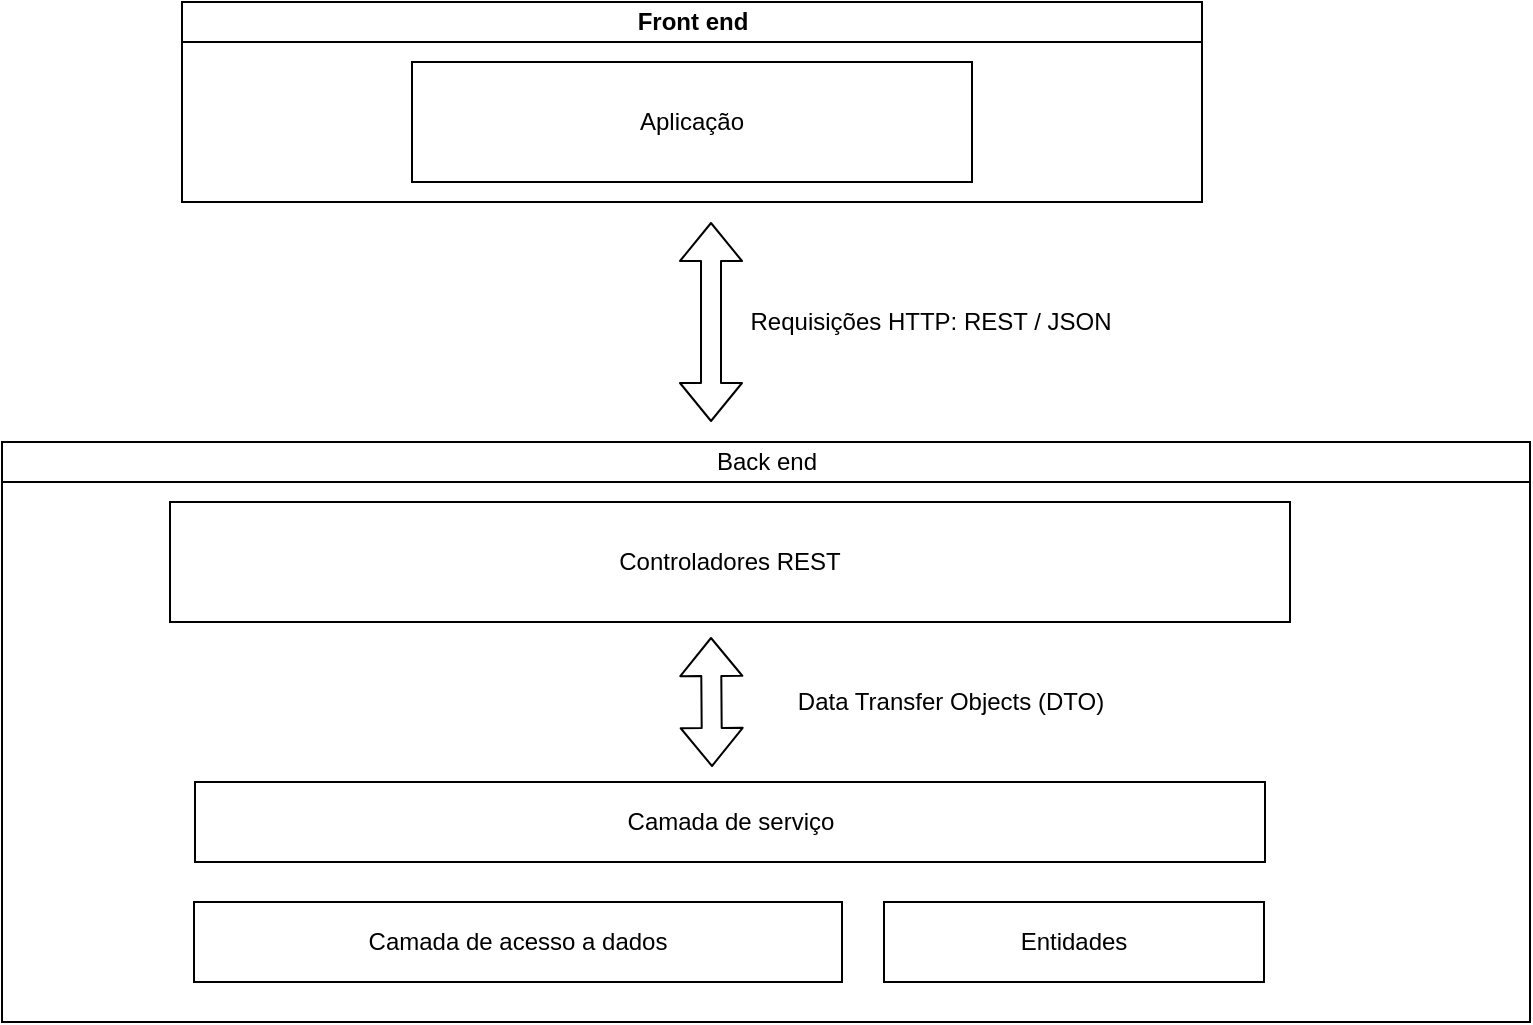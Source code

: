 <mxfile version="14.9.6" type="device"><diagram id="prtHgNgQTEPvFCAcTncT" name="Page-1"><mxGraphModel dx="868" dy="510" grid="1" gridSize="10" guides="1" tooltips="1" connect="1" arrows="1" fold="1" page="1" pageScale="1" pageWidth="827" pageHeight="1169" math="0" shadow="0"><root><mxCell id="0"/><mxCell id="1" parent="0"/><mxCell id="dNxyNK7c78bLwvsdeMH5-11" value="Back end" style="swimlane;html=1;startSize=20;horizontal=1;containerType=tree;glass=0;fontStyle=0" parent="1" vertex="1"><mxGeometry x="50" y="240" width="764" height="290" as="geometry"><mxRectangle x="40" y="170" width="80" height="20" as="alternateBounds"/></mxGeometry></mxCell><mxCell id="H5o-s4Dw873wgM3RnlsM-8" value="Controladores REST" style="whiteSpace=wrap;html=1;" vertex="1" parent="dNxyNK7c78bLwvsdeMH5-11"><mxGeometry x="84" y="30" width="560" height="60" as="geometry"/></mxCell><mxCell id="H5o-s4Dw873wgM3RnlsM-9" value="" style="shape=flexArrow;endArrow=classic;startArrow=classic;html=1;" edge="1" parent="dNxyNK7c78bLwvsdeMH5-11"><mxGeometry width="100" height="100" relative="1" as="geometry"><mxPoint x="355" y="162.5" as="sourcePoint"/><mxPoint x="354.5" y="97.5" as="targetPoint"/></mxGeometry></mxCell><mxCell id="H5o-s4Dw873wgM3RnlsM-10" value="Data Transfer Objects (DTO)" style="text;html=1;align=center;verticalAlign=middle;resizable=0;points=[];autosize=1;strokeColor=none;" vertex="1" parent="dNxyNK7c78bLwvsdeMH5-11"><mxGeometry x="389" y="120" width="170" height="20" as="geometry"/></mxCell><mxCell id="H5o-s4Dw873wgM3RnlsM-11" value="Camada de serviço" style="whiteSpace=wrap;html=1;" vertex="1" parent="dNxyNK7c78bLwvsdeMH5-11"><mxGeometry x="96.5" y="170" width="535" height="40" as="geometry"/></mxCell><mxCell id="H5o-s4Dw873wgM3RnlsM-17" value="Camada de acesso a dados" style="whiteSpace=wrap;html=1;" vertex="1" parent="dNxyNK7c78bLwvsdeMH5-11"><mxGeometry x="96" y="230" width="324" height="40" as="geometry"/></mxCell><mxCell id="H5o-s4Dw873wgM3RnlsM-24" value="Entidades" style="whiteSpace=wrap;html=1;" vertex="1" parent="dNxyNK7c78bLwvsdeMH5-11"><mxGeometry x="441" y="230" width="190" height="40" as="geometry"/></mxCell><mxCell id="H5o-s4Dw873wgM3RnlsM-3" value="Front end" style="swimlane;html=1;startSize=20;horizontal=1;containerType=tree;glass=0;" vertex="1" parent="1"><mxGeometry x="140" y="20" width="510" height="100" as="geometry"><mxRectangle x="40" y="170" width="80" height="20" as="alternateBounds"/></mxGeometry></mxCell><mxCell id="H5o-s4Dw873wgM3RnlsM-4" value="Aplicação" style="whiteSpace=wrap;html=1;" vertex="1" parent="H5o-s4Dw873wgM3RnlsM-3"><mxGeometry x="115" y="30" width="280" height="60" as="geometry"/></mxCell><mxCell id="H5o-s4Dw873wgM3RnlsM-6" value="" style="shape=flexArrow;endArrow=classic;startArrow=classic;html=1;" edge="1" parent="1"><mxGeometry width="100" height="100" relative="1" as="geometry"><mxPoint x="404.5" y="230" as="sourcePoint"/><mxPoint x="404.5" y="130" as="targetPoint"/></mxGeometry></mxCell><mxCell id="H5o-s4Dw873wgM3RnlsM-7" value="Requisições HTTP: REST / JSON" style="text;html=1;align=center;verticalAlign=middle;resizable=0;points=[];autosize=1;strokeColor=none;" vertex="1" parent="1"><mxGeometry x="414" y="170" width="200" height="20" as="geometry"/></mxCell></root></mxGraphModel></diagram></mxfile>